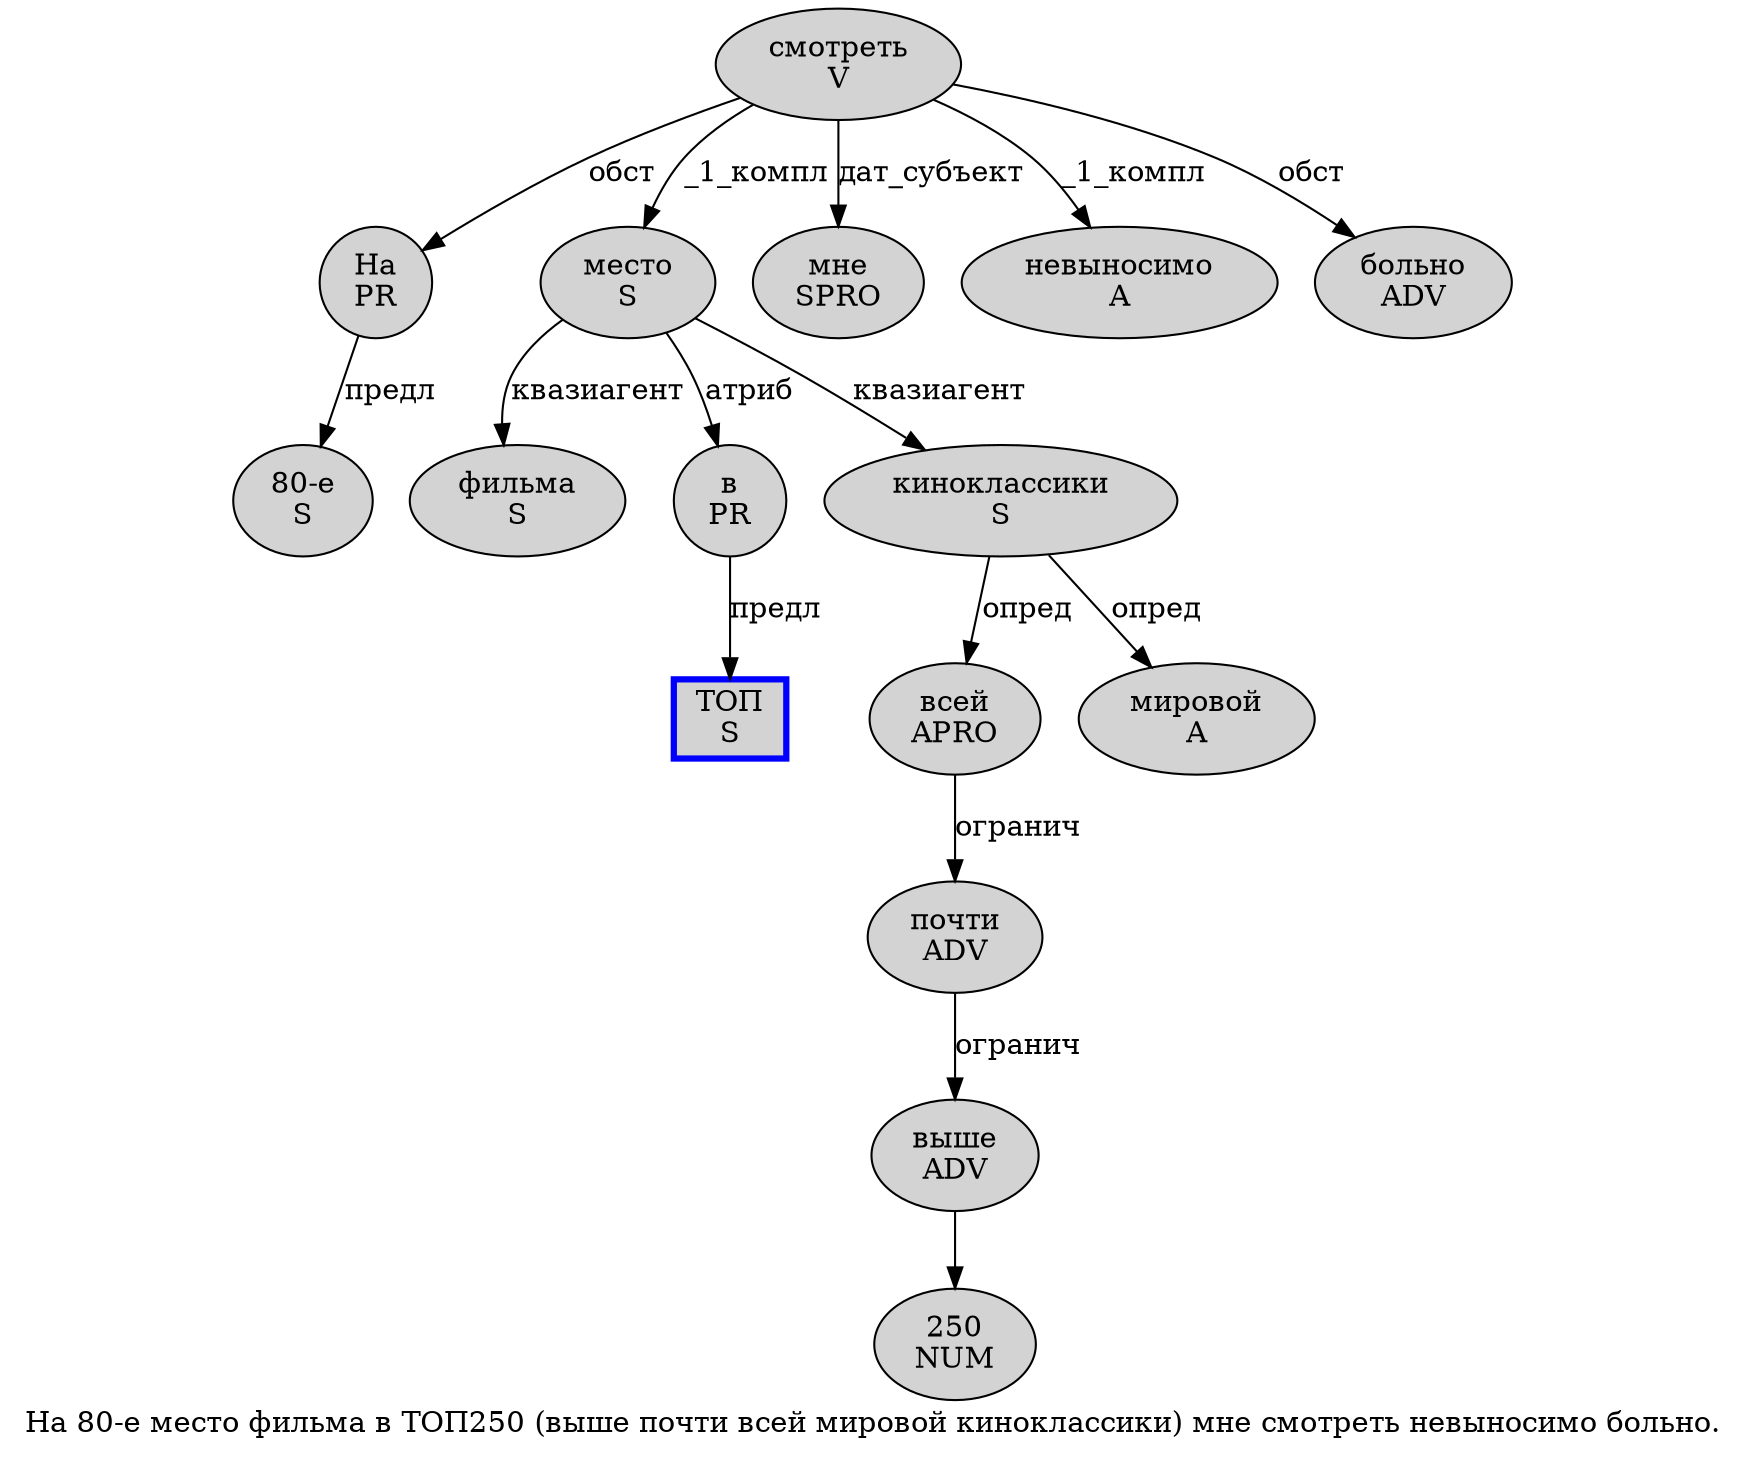 digraph SENTENCE_3530 {
	graph [label="На 80-е место фильма в ТОП250 (выше почти всей мировой киноклассики) мне смотреть невыносимо больно."]
	node [style=filled]
		0 [label="На
PR" color="" fillcolor=lightgray penwidth=1 shape=ellipse]
		1 [label="80-е
S" color="" fillcolor=lightgray penwidth=1 shape=ellipse]
		2 [label="место
S" color="" fillcolor=lightgray penwidth=1 shape=ellipse]
		3 [label="фильма
S" color="" fillcolor=lightgray penwidth=1 shape=ellipse]
		4 [label="в
PR" color="" fillcolor=lightgray penwidth=1 shape=ellipse]
		5 [label="ТОП
S" color=blue fillcolor=lightgray penwidth=3 shape=box]
		6 [label="250
NUM" color="" fillcolor=lightgray penwidth=1 shape=ellipse]
		8 [label="выше
ADV" color="" fillcolor=lightgray penwidth=1 shape=ellipse]
		9 [label="почти
ADV" color="" fillcolor=lightgray penwidth=1 shape=ellipse]
		10 [label="всей
APRO" color="" fillcolor=lightgray penwidth=1 shape=ellipse]
		11 [label="мировой
A" color="" fillcolor=lightgray penwidth=1 shape=ellipse]
		12 [label="киноклассики
S" color="" fillcolor=lightgray penwidth=1 shape=ellipse]
		14 [label="мне
SPRO" color="" fillcolor=lightgray penwidth=1 shape=ellipse]
		15 [label="смотреть
V" color="" fillcolor=lightgray penwidth=1 shape=ellipse]
		16 [label="невыносимо
A" color="" fillcolor=lightgray penwidth=1 shape=ellipse]
		17 [label="больно
ADV" color="" fillcolor=lightgray penwidth=1 shape=ellipse]
			4 -> 5 [label="предл"]
			9 -> 8 [label="огранич"]
			0 -> 1 [label="предл"]
			10 -> 9 [label="огранич"]
			8 -> 6
			12 -> 10 [label="опред"]
			12 -> 11 [label="опред"]
			15 -> 0 [label="обст"]
			15 -> 2 [label="_1_компл"]
			15 -> 14 [label="дат_субъект"]
			15 -> 16 [label="_1_компл"]
			15 -> 17 [label="обст"]
			2 -> 3 [label="квазиагент"]
			2 -> 4 [label="атриб"]
			2 -> 12 [label="квазиагент"]
}